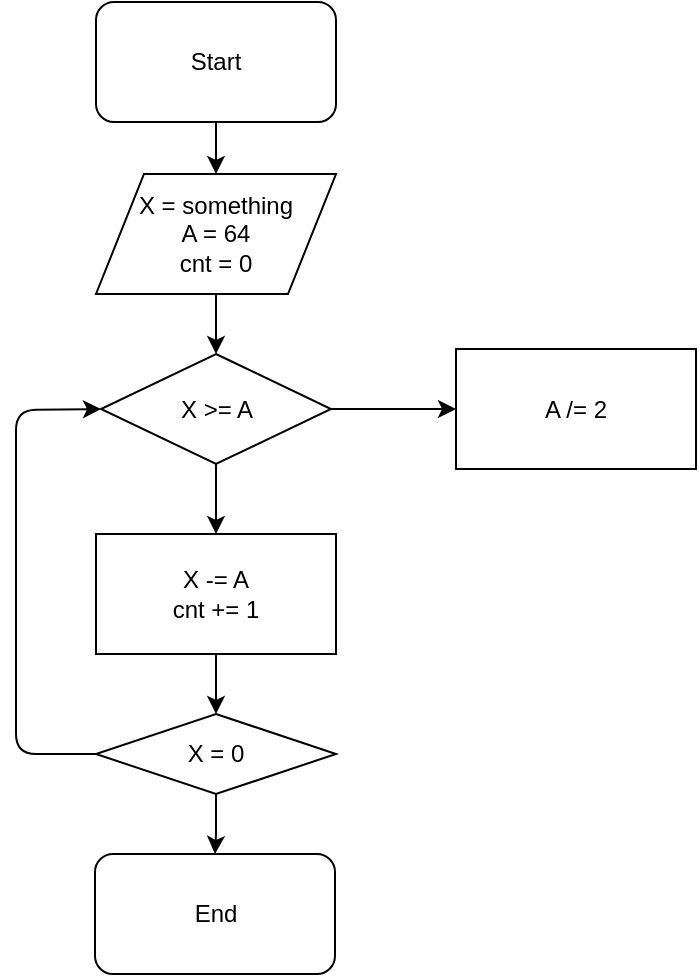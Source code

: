<mxfile version="12.5.1" type="device"><diagram id="C5RBs43oDa-KdzZeNtuy" name="Page-1"><mxGraphModel dx="489" dy="520" grid="1" gridSize="10" guides="1" tooltips="1" connect="1" arrows="1" fold="1" page="1" pageScale="1" pageWidth="827" pageHeight="1169" math="0" shadow="0"><root><mxCell id="WIyWlLk6GJQsqaUBKTNV-0"/><mxCell id="WIyWlLk6GJQsqaUBKTNV-1" parent="WIyWlLk6GJQsqaUBKTNV-0"/><mxCell id="C4UZJ8_vL5Lz1lV2O8X6-26" value="" style="edgeStyle=orthogonalEdgeStyle;rounded=0;orthogonalLoop=1;jettySize=auto;html=1;" edge="1" parent="WIyWlLk6GJQsqaUBKTNV-1" source="C4UZJ8_vL5Lz1lV2O8X6-1" target="C4UZJ8_vL5Lz1lV2O8X6-25"><mxGeometry relative="1" as="geometry"/></mxCell><mxCell id="C4UZJ8_vL5Lz1lV2O8X6-28" value="" style="edgeStyle=orthogonalEdgeStyle;rounded=0;orthogonalLoop=1;jettySize=auto;html=1;" edge="1" parent="WIyWlLk6GJQsqaUBKTNV-1" source="C4UZJ8_vL5Lz1lV2O8X6-1" target="C4UZJ8_vL5Lz1lV2O8X6-27"><mxGeometry relative="1" as="geometry"/></mxCell><mxCell id="C4UZJ8_vL5Lz1lV2O8X6-1" value="X &amp;gt;= A" style="rhombus;whiteSpace=wrap;html=1;" vertex="1" parent="WIyWlLk6GJQsqaUBKTNV-1"><mxGeometry x="162.5" y="230" width="115" height="55" as="geometry"/></mxCell><mxCell id="C4UZJ8_vL5Lz1lV2O8X6-21" value="" style="edgeStyle=orthogonalEdgeStyle;rounded=0;orthogonalLoop=1;jettySize=auto;html=1;" edge="1" parent="WIyWlLk6GJQsqaUBKTNV-1" source="C4UZJ8_vL5Lz1lV2O8X6-20" target="C4UZJ8_vL5Lz1lV2O8X6-1"><mxGeometry relative="1" as="geometry"/></mxCell><mxCell id="C4UZJ8_vL5Lz1lV2O8X6-20" value="X = something&lt;br&gt;A = 64&lt;br&gt;cnt = 0" style="shape=parallelogram;perimeter=parallelogramPerimeter;whiteSpace=wrap;html=1;align=center;" vertex="1" parent="WIyWlLk6GJQsqaUBKTNV-1"><mxGeometry x="160" y="140" width="120" height="60" as="geometry"/></mxCell><mxCell id="C4UZJ8_vL5Lz1lV2O8X6-25" value="A /= 2" style="rounded=0;whiteSpace=wrap;html=1;align=center;" vertex="1" parent="WIyWlLk6GJQsqaUBKTNV-1"><mxGeometry x="340" y="227.5" width="120" height="60" as="geometry"/></mxCell><mxCell id="C4UZJ8_vL5Lz1lV2O8X6-31" value="" style="edgeStyle=orthogonalEdgeStyle;rounded=0;orthogonalLoop=1;jettySize=auto;html=1;" edge="1" parent="WIyWlLk6GJQsqaUBKTNV-1" source="C4UZJ8_vL5Lz1lV2O8X6-27" target="C4UZJ8_vL5Lz1lV2O8X6-30"><mxGeometry relative="1" as="geometry"/></mxCell><mxCell id="C4UZJ8_vL5Lz1lV2O8X6-27" value="X -= A&lt;br&gt;cnt += 1" style="rounded=0;whiteSpace=wrap;html=1;align=center;" vertex="1" parent="WIyWlLk6GJQsqaUBKTNV-1"><mxGeometry x="160" y="320" width="120" height="60" as="geometry"/></mxCell><mxCell id="C4UZJ8_vL5Lz1lV2O8X6-40" value="" style="edgeStyle=orthogonalEdgeStyle;rounded=0;orthogonalLoop=1;jettySize=auto;html=1;" edge="1" parent="WIyWlLk6GJQsqaUBKTNV-1" source="C4UZJ8_vL5Lz1lV2O8X6-30" target="C4UZJ8_vL5Lz1lV2O8X6-32"><mxGeometry relative="1" as="geometry"/></mxCell><mxCell id="C4UZJ8_vL5Lz1lV2O8X6-30" value="X = 0" style="rhombus;whiteSpace=wrap;html=1;align=center;" vertex="1" parent="WIyWlLk6GJQsqaUBKTNV-1"><mxGeometry x="160" y="410" width="120" height="40" as="geometry"/></mxCell><mxCell id="C4UZJ8_vL5Lz1lV2O8X6-32" value="End" style="rounded=1;whiteSpace=wrap;html=1;align=center;" vertex="1" parent="WIyWlLk6GJQsqaUBKTNV-1"><mxGeometry x="159.5" y="480" width="120" height="60" as="geometry"/></mxCell><mxCell id="C4UZJ8_vL5Lz1lV2O8X6-35" value="" style="edgeStyle=orthogonalEdgeStyle;rounded=0;orthogonalLoop=1;jettySize=auto;html=1;" edge="1" parent="WIyWlLk6GJQsqaUBKTNV-1" source="C4UZJ8_vL5Lz1lV2O8X6-34" target="C4UZJ8_vL5Lz1lV2O8X6-20"><mxGeometry relative="1" as="geometry"/></mxCell><mxCell id="C4UZJ8_vL5Lz1lV2O8X6-34" value="Start" style="rounded=1;whiteSpace=wrap;html=1;align=center;" vertex="1" parent="WIyWlLk6GJQsqaUBKTNV-1"><mxGeometry x="160" y="54" width="120" height="60" as="geometry"/></mxCell><mxCell id="C4UZJ8_vL5Lz1lV2O8X6-38" value="" style="endArrow=classic;html=1;exitX=0;exitY=0.5;exitDx=0;exitDy=0;entryX=0;entryY=0.5;entryDx=0;entryDy=0;" edge="1" parent="WIyWlLk6GJQsqaUBKTNV-1" source="C4UZJ8_vL5Lz1lV2O8X6-30" target="C4UZJ8_vL5Lz1lV2O8X6-1"><mxGeometry width="50" height="50" relative="1" as="geometry"><mxPoint x="70" y="390" as="sourcePoint"/><mxPoint x="160" y="260" as="targetPoint"/><Array as="points"><mxPoint x="120" y="430"/><mxPoint x="120" y="258"/></Array></mxGeometry></mxCell></root></mxGraphModel></diagram></mxfile>